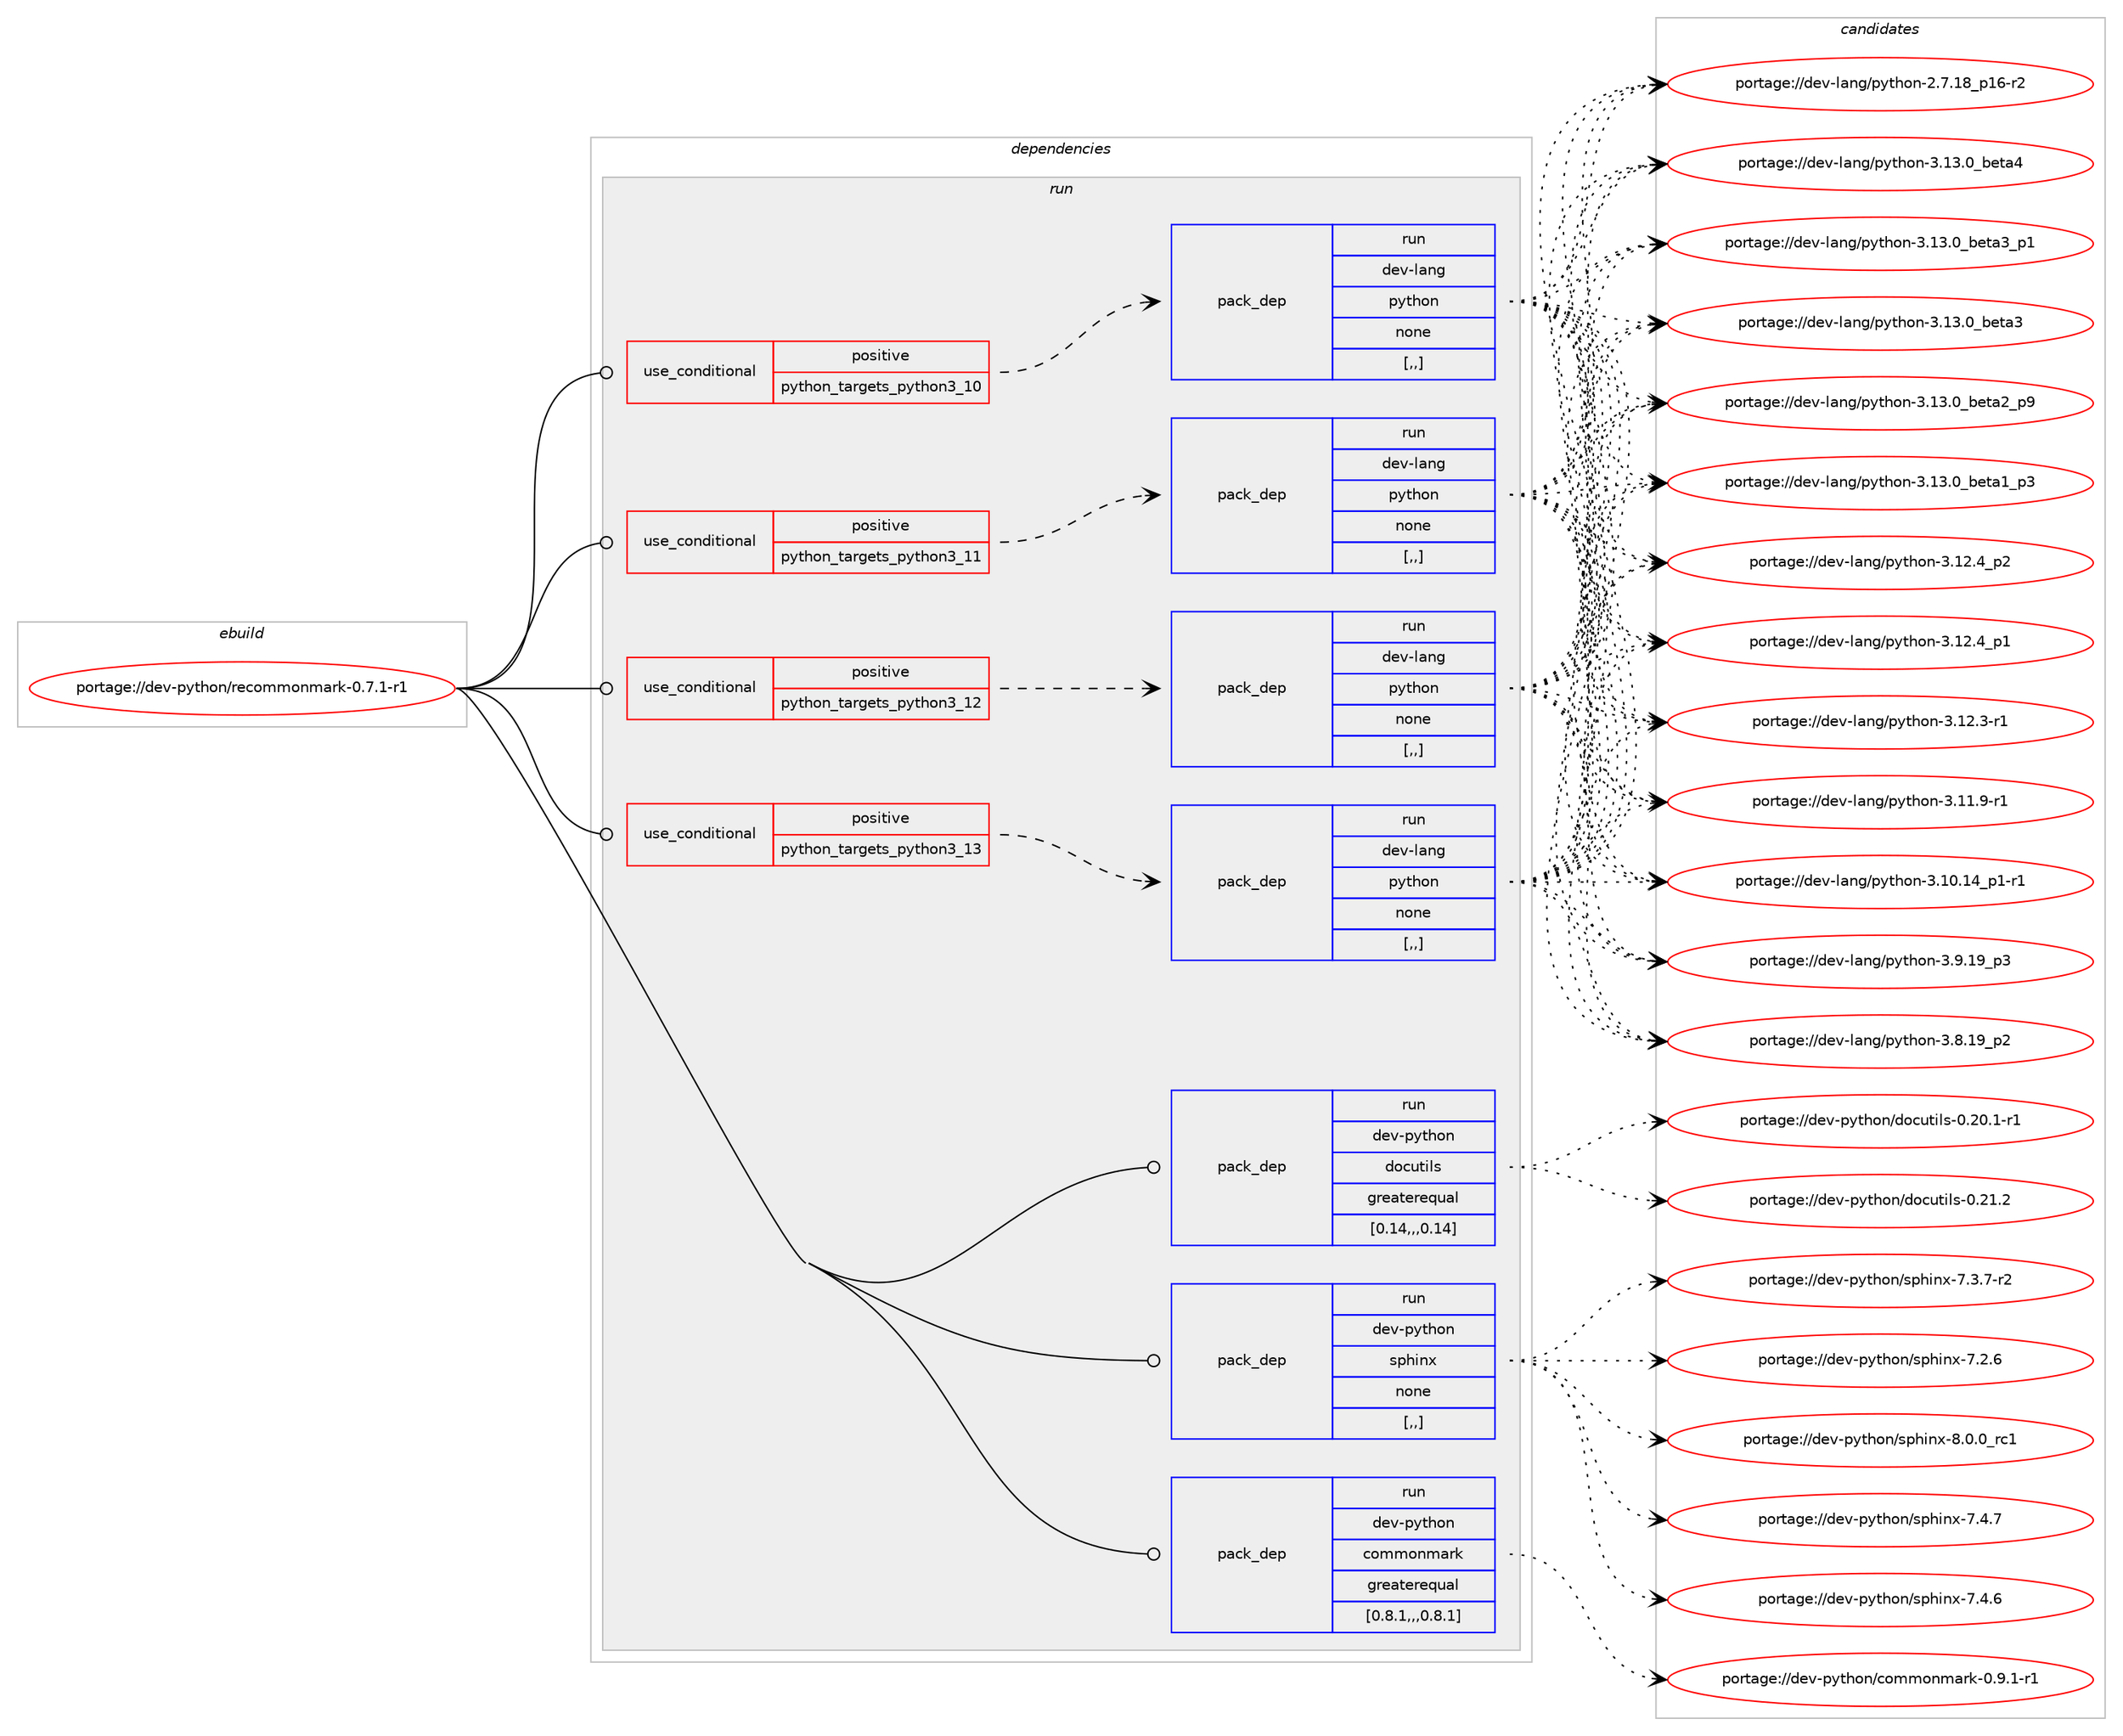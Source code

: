 digraph prolog {

# *************
# Graph options
# *************

newrank=true;
concentrate=true;
compound=true;
graph [rankdir=LR,fontname=Helvetica,fontsize=10,ranksep=1.5];#, ranksep=2.5, nodesep=0.2];
edge  [arrowhead=vee];
node  [fontname=Helvetica,fontsize=10];

# **********
# The ebuild
# **********

subgraph cluster_leftcol {
color=gray;
label=<<i>ebuild</i>>;
id [label="portage://dev-python/recommonmark-0.7.1-r1", color=red, width=4, href="../dev-python/recommonmark-0.7.1-r1.svg"];
}

# ****************
# The dependencies
# ****************

subgraph cluster_midcol {
color=gray;
label=<<i>dependencies</i>>;
subgraph cluster_compile {
fillcolor="#eeeeee";
style=filled;
label=<<i>compile</i>>;
}
subgraph cluster_compileandrun {
fillcolor="#eeeeee";
style=filled;
label=<<i>compile and run</i>>;
}
subgraph cluster_run {
fillcolor="#eeeeee";
style=filled;
label=<<i>run</i>>;
subgraph cond38934 {
dependency161845 [label=<<TABLE BORDER="0" CELLBORDER="1" CELLSPACING="0" CELLPADDING="4"><TR><TD ROWSPAN="3" CELLPADDING="10">use_conditional</TD></TR><TR><TD>positive</TD></TR><TR><TD>python_targets_python3_10</TD></TR></TABLE>>, shape=none, color=red];
subgraph pack121639 {
dependency161846 [label=<<TABLE BORDER="0" CELLBORDER="1" CELLSPACING="0" CELLPADDING="4" WIDTH="220"><TR><TD ROWSPAN="6" CELLPADDING="30">pack_dep</TD></TR><TR><TD WIDTH="110">run</TD></TR><TR><TD>dev-lang</TD></TR><TR><TD>python</TD></TR><TR><TD>none</TD></TR><TR><TD>[,,]</TD></TR></TABLE>>, shape=none, color=blue];
}
dependency161845:e -> dependency161846:w [weight=20,style="dashed",arrowhead="vee"];
}
id:e -> dependency161845:w [weight=20,style="solid",arrowhead="odot"];
subgraph cond38935 {
dependency161847 [label=<<TABLE BORDER="0" CELLBORDER="1" CELLSPACING="0" CELLPADDING="4"><TR><TD ROWSPAN="3" CELLPADDING="10">use_conditional</TD></TR><TR><TD>positive</TD></TR><TR><TD>python_targets_python3_11</TD></TR></TABLE>>, shape=none, color=red];
subgraph pack121640 {
dependency161848 [label=<<TABLE BORDER="0" CELLBORDER="1" CELLSPACING="0" CELLPADDING="4" WIDTH="220"><TR><TD ROWSPAN="6" CELLPADDING="30">pack_dep</TD></TR><TR><TD WIDTH="110">run</TD></TR><TR><TD>dev-lang</TD></TR><TR><TD>python</TD></TR><TR><TD>none</TD></TR><TR><TD>[,,]</TD></TR></TABLE>>, shape=none, color=blue];
}
dependency161847:e -> dependency161848:w [weight=20,style="dashed",arrowhead="vee"];
}
id:e -> dependency161847:w [weight=20,style="solid",arrowhead="odot"];
subgraph cond38936 {
dependency161849 [label=<<TABLE BORDER="0" CELLBORDER="1" CELLSPACING="0" CELLPADDING="4"><TR><TD ROWSPAN="3" CELLPADDING="10">use_conditional</TD></TR><TR><TD>positive</TD></TR><TR><TD>python_targets_python3_12</TD></TR></TABLE>>, shape=none, color=red];
subgraph pack121641 {
dependency161850 [label=<<TABLE BORDER="0" CELLBORDER="1" CELLSPACING="0" CELLPADDING="4" WIDTH="220"><TR><TD ROWSPAN="6" CELLPADDING="30">pack_dep</TD></TR><TR><TD WIDTH="110">run</TD></TR><TR><TD>dev-lang</TD></TR><TR><TD>python</TD></TR><TR><TD>none</TD></TR><TR><TD>[,,]</TD></TR></TABLE>>, shape=none, color=blue];
}
dependency161849:e -> dependency161850:w [weight=20,style="dashed",arrowhead="vee"];
}
id:e -> dependency161849:w [weight=20,style="solid",arrowhead="odot"];
subgraph cond38937 {
dependency161851 [label=<<TABLE BORDER="0" CELLBORDER="1" CELLSPACING="0" CELLPADDING="4"><TR><TD ROWSPAN="3" CELLPADDING="10">use_conditional</TD></TR><TR><TD>positive</TD></TR><TR><TD>python_targets_python3_13</TD></TR></TABLE>>, shape=none, color=red];
subgraph pack121642 {
dependency161852 [label=<<TABLE BORDER="0" CELLBORDER="1" CELLSPACING="0" CELLPADDING="4" WIDTH="220"><TR><TD ROWSPAN="6" CELLPADDING="30">pack_dep</TD></TR><TR><TD WIDTH="110">run</TD></TR><TR><TD>dev-lang</TD></TR><TR><TD>python</TD></TR><TR><TD>none</TD></TR><TR><TD>[,,]</TD></TR></TABLE>>, shape=none, color=blue];
}
dependency161851:e -> dependency161852:w [weight=20,style="dashed",arrowhead="vee"];
}
id:e -> dependency161851:w [weight=20,style="solid",arrowhead="odot"];
subgraph pack121643 {
dependency161853 [label=<<TABLE BORDER="0" CELLBORDER="1" CELLSPACING="0" CELLPADDING="4" WIDTH="220"><TR><TD ROWSPAN="6" CELLPADDING="30">pack_dep</TD></TR><TR><TD WIDTH="110">run</TD></TR><TR><TD>dev-python</TD></TR><TR><TD>commonmark</TD></TR><TR><TD>greaterequal</TD></TR><TR><TD>[0.8.1,,,0.8.1]</TD></TR></TABLE>>, shape=none, color=blue];
}
id:e -> dependency161853:w [weight=20,style="solid",arrowhead="odot"];
subgraph pack121644 {
dependency161854 [label=<<TABLE BORDER="0" CELLBORDER="1" CELLSPACING="0" CELLPADDING="4" WIDTH="220"><TR><TD ROWSPAN="6" CELLPADDING="30">pack_dep</TD></TR><TR><TD WIDTH="110">run</TD></TR><TR><TD>dev-python</TD></TR><TR><TD>docutils</TD></TR><TR><TD>greaterequal</TD></TR><TR><TD>[0.14,,,0.14]</TD></TR></TABLE>>, shape=none, color=blue];
}
id:e -> dependency161854:w [weight=20,style="solid",arrowhead="odot"];
subgraph pack121645 {
dependency161855 [label=<<TABLE BORDER="0" CELLBORDER="1" CELLSPACING="0" CELLPADDING="4" WIDTH="220"><TR><TD ROWSPAN="6" CELLPADDING="30">pack_dep</TD></TR><TR><TD WIDTH="110">run</TD></TR><TR><TD>dev-python</TD></TR><TR><TD>sphinx</TD></TR><TR><TD>none</TD></TR><TR><TD>[,,]</TD></TR></TABLE>>, shape=none, color=blue];
}
id:e -> dependency161855:w [weight=20,style="solid",arrowhead="odot"];
}
}

# **************
# The candidates
# **************

subgraph cluster_choices {
rank=same;
color=gray;
label=<<i>candidates</i>>;

subgraph choice121639 {
color=black;
nodesep=1;
choice1001011184510897110103471121211161041111104551464951464895981011169752 [label="portage://dev-lang/python-3.13.0_beta4", color=red, width=4,href="../dev-lang/python-3.13.0_beta4.svg"];
choice10010111845108971101034711212111610411111045514649514648959810111697519511249 [label="portage://dev-lang/python-3.13.0_beta3_p1", color=red, width=4,href="../dev-lang/python-3.13.0_beta3_p1.svg"];
choice1001011184510897110103471121211161041111104551464951464895981011169751 [label="portage://dev-lang/python-3.13.0_beta3", color=red, width=4,href="../dev-lang/python-3.13.0_beta3.svg"];
choice10010111845108971101034711212111610411111045514649514648959810111697509511257 [label="portage://dev-lang/python-3.13.0_beta2_p9", color=red, width=4,href="../dev-lang/python-3.13.0_beta2_p9.svg"];
choice10010111845108971101034711212111610411111045514649514648959810111697499511251 [label="portage://dev-lang/python-3.13.0_beta1_p3", color=red, width=4,href="../dev-lang/python-3.13.0_beta1_p3.svg"];
choice100101118451089711010347112121116104111110455146495046529511250 [label="portage://dev-lang/python-3.12.4_p2", color=red, width=4,href="../dev-lang/python-3.12.4_p2.svg"];
choice100101118451089711010347112121116104111110455146495046529511249 [label="portage://dev-lang/python-3.12.4_p1", color=red, width=4,href="../dev-lang/python-3.12.4_p1.svg"];
choice100101118451089711010347112121116104111110455146495046514511449 [label="portage://dev-lang/python-3.12.3-r1", color=red, width=4,href="../dev-lang/python-3.12.3-r1.svg"];
choice100101118451089711010347112121116104111110455146494946574511449 [label="portage://dev-lang/python-3.11.9-r1", color=red, width=4,href="../dev-lang/python-3.11.9-r1.svg"];
choice100101118451089711010347112121116104111110455146494846495295112494511449 [label="portage://dev-lang/python-3.10.14_p1-r1", color=red, width=4,href="../dev-lang/python-3.10.14_p1-r1.svg"];
choice100101118451089711010347112121116104111110455146574649579511251 [label="portage://dev-lang/python-3.9.19_p3", color=red, width=4,href="../dev-lang/python-3.9.19_p3.svg"];
choice100101118451089711010347112121116104111110455146564649579511250 [label="portage://dev-lang/python-3.8.19_p2", color=red, width=4,href="../dev-lang/python-3.8.19_p2.svg"];
choice100101118451089711010347112121116104111110455046554649569511249544511450 [label="portage://dev-lang/python-2.7.18_p16-r2", color=red, width=4,href="../dev-lang/python-2.7.18_p16-r2.svg"];
dependency161846:e -> choice1001011184510897110103471121211161041111104551464951464895981011169752:w [style=dotted,weight="100"];
dependency161846:e -> choice10010111845108971101034711212111610411111045514649514648959810111697519511249:w [style=dotted,weight="100"];
dependency161846:e -> choice1001011184510897110103471121211161041111104551464951464895981011169751:w [style=dotted,weight="100"];
dependency161846:e -> choice10010111845108971101034711212111610411111045514649514648959810111697509511257:w [style=dotted,weight="100"];
dependency161846:e -> choice10010111845108971101034711212111610411111045514649514648959810111697499511251:w [style=dotted,weight="100"];
dependency161846:e -> choice100101118451089711010347112121116104111110455146495046529511250:w [style=dotted,weight="100"];
dependency161846:e -> choice100101118451089711010347112121116104111110455146495046529511249:w [style=dotted,weight="100"];
dependency161846:e -> choice100101118451089711010347112121116104111110455146495046514511449:w [style=dotted,weight="100"];
dependency161846:e -> choice100101118451089711010347112121116104111110455146494946574511449:w [style=dotted,weight="100"];
dependency161846:e -> choice100101118451089711010347112121116104111110455146494846495295112494511449:w [style=dotted,weight="100"];
dependency161846:e -> choice100101118451089711010347112121116104111110455146574649579511251:w [style=dotted,weight="100"];
dependency161846:e -> choice100101118451089711010347112121116104111110455146564649579511250:w [style=dotted,weight="100"];
dependency161846:e -> choice100101118451089711010347112121116104111110455046554649569511249544511450:w [style=dotted,weight="100"];
}
subgraph choice121640 {
color=black;
nodesep=1;
choice1001011184510897110103471121211161041111104551464951464895981011169752 [label="portage://dev-lang/python-3.13.0_beta4", color=red, width=4,href="../dev-lang/python-3.13.0_beta4.svg"];
choice10010111845108971101034711212111610411111045514649514648959810111697519511249 [label="portage://dev-lang/python-3.13.0_beta3_p1", color=red, width=4,href="../dev-lang/python-3.13.0_beta3_p1.svg"];
choice1001011184510897110103471121211161041111104551464951464895981011169751 [label="portage://dev-lang/python-3.13.0_beta3", color=red, width=4,href="../dev-lang/python-3.13.0_beta3.svg"];
choice10010111845108971101034711212111610411111045514649514648959810111697509511257 [label="portage://dev-lang/python-3.13.0_beta2_p9", color=red, width=4,href="../dev-lang/python-3.13.0_beta2_p9.svg"];
choice10010111845108971101034711212111610411111045514649514648959810111697499511251 [label="portage://dev-lang/python-3.13.0_beta1_p3", color=red, width=4,href="../dev-lang/python-3.13.0_beta1_p3.svg"];
choice100101118451089711010347112121116104111110455146495046529511250 [label="portage://dev-lang/python-3.12.4_p2", color=red, width=4,href="../dev-lang/python-3.12.4_p2.svg"];
choice100101118451089711010347112121116104111110455146495046529511249 [label="portage://dev-lang/python-3.12.4_p1", color=red, width=4,href="../dev-lang/python-3.12.4_p1.svg"];
choice100101118451089711010347112121116104111110455146495046514511449 [label="portage://dev-lang/python-3.12.3-r1", color=red, width=4,href="../dev-lang/python-3.12.3-r1.svg"];
choice100101118451089711010347112121116104111110455146494946574511449 [label="portage://dev-lang/python-3.11.9-r1", color=red, width=4,href="../dev-lang/python-3.11.9-r1.svg"];
choice100101118451089711010347112121116104111110455146494846495295112494511449 [label="portage://dev-lang/python-3.10.14_p1-r1", color=red, width=4,href="../dev-lang/python-3.10.14_p1-r1.svg"];
choice100101118451089711010347112121116104111110455146574649579511251 [label="portage://dev-lang/python-3.9.19_p3", color=red, width=4,href="../dev-lang/python-3.9.19_p3.svg"];
choice100101118451089711010347112121116104111110455146564649579511250 [label="portage://dev-lang/python-3.8.19_p2", color=red, width=4,href="../dev-lang/python-3.8.19_p2.svg"];
choice100101118451089711010347112121116104111110455046554649569511249544511450 [label="portage://dev-lang/python-2.7.18_p16-r2", color=red, width=4,href="../dev-lang/python-2.7.18_p16-r2.svg"];
dependency161848:e -> choice1001011184510897110103471121211161041111104551464951464895981011169752:w [style=dotted,weight="100"];
dependency161848:e -> choice10010111845108971101034711212111610411111045514649514648959810111697519511249:w [style=dotted,weight="100"];
dependency161848:e -> choice1001011184510897110103471121211161041111104551464951464895981011169751:w [style=dotted,weight="100"];
dependency161848:e -> choice10010111845108971101034711212111610411111045514649514648959810111697509511257:w [style=dotted,weight="100"];
dependency161848:e -> choice10010111845108971101034711212111610411111045514649514648959810111697499511251:w [style=dotted,weight="100"];
dependency161848:e -> choice100101118451089711010347112121116104111110455146495046529511250:w [style=dotted,weight="100"];
dependency161848:e -> choice100101118451089711010347112121116104111110455146495046529511249:w [style=dotted,weight="100"];
dependency161848:e -> choice100101118451089711010347112121116104111110455146495046514511449:w [style=dotted,weight="100"];
dependency161848:e -> choice100101118451089711010347112121116104111110455146494946574511449:w [style=dotted,weight="100"];
dependency161848:e -> choice100101118451089711010347112121116104111110455146494846495295112494511449:w [style=dotted,weight="100"];
dependency161848:e -> choice100101118451089711010347112121116104111110455146574649579511251:w [style=dotted,weight="100"];
dependency161848:e -> choice100101118451089711010347112121116104111110455146564649579511250:w [style=dotted,weight="100"];
dependency161848:e -> choice100101118451089711010347112121116104111110455046554649569511249544511450:w [style=dotted,weight="100"];
}
subgraph choice121641 {
color=black;
nodesep=1;
choice1001011184510897110103471121211161041111104551464951464895981011169752 [label="portage://dev-lang/python-3.13.0_beta4", color=red, width=4,href="../dev-lang/python-3.13.0_beta4.svg"];
choice10010111845108971101034711212111610411111045514649514648959810111697519511249 [label="portage://dev-lang/python-3.13.0_beta3_p1", color=red, width=4,href="../dev-lang/python-3.13.0_beta3_p1.svg"];
choice1001011184510897110103471121211161041111104551464951464895981011169751 [label="portage://dev-lang/python-3.13.0_beta3", color=red, width=4,href="../dev-lang/python-3.13.0_beta3.svg"];
choice10010111845108971101034711212111610411111045514649514648959810111697509511257 [label="portage://dev-lang/python-3.13.0_beta2_p9", color=red, width=4,href="../dev-lang/python-3.13.0_beta2_p9.svg"];
choice10010111845108971101034711212111610411111045514649514648959810111697499511251 [label="portage://dev-lang/python-3.13.0_beta1_p3", color=red, width=4,href="../dev-lang/python-3.13.0_beta1_p3.svg"];
choice100101118451089711010347112121116104111110455146495046529511250 [label="portage://dev-lang/python-3.12.4_p2", color=red, width=4,href="../dev-lang/python-3.12.4_p2.svg"];
choice100101118451089711010347112121116104111110455146495046529511249 [label="portage://dev-lang/python-3.12.4_p1", color=red, width=4,href="../dev-lang/python-3.12.4_p1.svg"];
choice100101118451089711010347112121116104111110455146495046514511449 [label="portage://dev-lang/python-3.12.3-r1", color=red, width=4,href="../dev-lang/python-3.12.3-r1.svg"];
choice100101118451089711010347112121116104111110455146494946574511449 [label="portage://dev-lang/python-3.11.9-r1", color=red, width=4,href="../dev-lang/python-3.11.9-r1.svg"];
choice100101118451089711010347112121116104111110455146494846495295112494511449 [label="portage://dev-lang/python-3.10.14_p1-r1", color=red, width=4,href="../dev-lang/python-3.10.14_p1-r1.svg"];
choice100101118451089711010347112121116104111110455146574649579511251 [label="portage://dev-lang/python-3.9.19_p3", color=red, width=4,href="../dev-lang/python-3.9.19_p3.svg"];
choice100101118451089711010347112121116104111110455146564649579511250 [label="portage://dev-lang/python-3.8.19_p2", color=red, width=4,href="../dev-lang/python-3.8.19_p2.svg"];
choice100101118451089711010347112121116104111110455046554649569511249544511450 [label="portage://dev-lang/python-2.7.18_p16-r2", color=red, width=4,href="../dev-lang/python-2.7.18_p16-r2.svg"];
dependency161850:e -> choice1001011184510897110103471121211161041111104551464951464895981011169752:w [style=dotted,weight="100"];
dependency161850:e -> choice10010111845108971101034711212111610411111045514649514648959810111697519511249:w [style=dotted,weight="100"];
dependency161850:e -> choice1001011184510897110103471121211161041111104551464951464895981011169751:w [style=dotted,weight="100"];
dependency161850:e -> choice10010111845108971101034711212111610411111045514649514648959810111697509511257:w [style=dotted,weight="100"];
dependency161850:e -> choice10010111845108971101034711212111610411111045514649514648959810111697499511251:w [style=dotted,weight="100"];
dependency161850:e -> choice100101118451089711010347112121116104111110455146495046529511250:w [style=dotted,weight="100"];
dependency161850:e -> choice100101118451089711010347112121116104111110455146495046529511249:w [style=dotted,weight="100"];
dependency161850:e -> choice100101118451089711010347112121116104111110455146495046514511449:w [style=dotted,weight="100"];
dependency161850:e -> choice100101118451089711010347112121116104111110455146494946574511449:w [style=dotted,weight="100"];
dependency161850:e -> choice100101118451089711010347112121116104111110455146494846495295112494511449:w [style=dotted,weight="100"];
dependency161850:e -> choice100101118451089711010347112121116104111110455146574649579511251:w [style=dotted,weight="100"];
dependency161850:e -> choice100101118451089711010347112121116104111110455146564649579511250:w [style=dotted,weight="100"];
dependency161850:e -> choice100101118451089711010347112121116104111110455046554649569511249544511450:w [style=dotted,weight="100"];
}
subgraph choice121642 {
color=black;
nodesep=1;
choice1001011184510897110103471121211161041111104551464951464895981011169752 [label="portage://dev-lang/python-3.13.0_beta4", color=red, width=4,href="../dev-lang/python-3.13.0_beta4.svg"];
choice10010111845108971101034711212111610411111045514649514648959810111697519511249 [label="portage://dev-lang/python-3.13.0_beta3_p1", color=red, width=4,href="../dev-lang/python-3.13.0_beta3_p1.svg"];
choice1001011184510897110103471121211161041111104551464951464895981011169751 [label="portage://dev-lang/python-3.13.0_beta3", color=red, width=4,href="../dev-lang/python-3.13.0_beta3.svg"];
choice10010111845108971101034711212111610411111045514649514648959810111697509511257 [label="portage://dev-lang/python-3.13.0_beta2_p9", color=red, width=4,href="../dev-lang/python-3.13.0_beta2_p9.svg"];
choice10010111845108971101034711212111610411111045514649514648959810111697499511251 [label="portage://dev-lang/python-3.13.0_beta1_p3", color=red, width=4,href="../dev-lang/python-3.13.0_beta1_p3.svg"];
choice100101118451089711010347112121116104111110455146495046529511250 [label="portage://dev-lang/python-3.12.4_p2", color=red, width=4,href="../dev-lang/python-3.12.4_p2.svg"];
choice100101118451089711010347112121116104111110455146495046529511249 [label="portage://dev-lang/python-3.12.4_p1", color=red, width=4,href="../dev-lang/python-3.12.4_p1.svg"];
choice100101118451089711010347112121116104111110455146495046514511449 [label="portage://dev-lang/python-3.12.3-r1", color=red, width=4,href="../dev-lang/python-3.12.3-r1.svg"];
choice100101118451089711010347112121116104111110455146494946574511449 [label="portage://dev-lang/python-3.11.9-r1", color=red, width=4,href="../dev-lang/python-3.11.9-r1.svg"];
choice100101118451089711010347112121116104111110455146494846495295112494511449 [label="portage://dev-lang/python-3.10.14_p1-r1", color=red, width=4,href="../dev-lang/python-3.10.14_p1-r1.svg"];
choice100101118451089711010347112121116104111110455146574649579511251 [label="portage://dev-lang/python-3.9.19_p3", color=red, width=4,href="../dev-lang/python-3.9.19_p3.svg"];
choice100101118451089711010347112121116104111110455146564649579511250 [label="portage://dev-lang/python-3.8.19_p2", color=red, width=4,href="../dev-lang/python-3.8.19_p2.svg"];
choice100101118451089711010347112121116104111110455046554649569511249544511450 [label="portage://dev-lang/python-2.7.18_p16-r2", color=red, width=4,href="../dev-lang/python-2.7.18_p16-r2.svg"];
dependency161852:e -> choice1001011184510897110103471121211161041111104551464951464895981011169752:w [style=dotted,weight="100"];
dependency161852:e -> choice10010111845108971101034711212111610411111045514649514648959810111697519511249:w [style=dotted,weight="100"];
dependency161852:e -> choice1001011184510897110103471121211161041111104551464951464895981011169751:w [style=dotted,weight="100"];
dependency161852:e -> choice10010111845108971101034711212111610411111045514649514648959810111697509511257:w [style=dotted,weight="100"];
dependency161852:e -> choice10010111845108971101034711212111610411111045514649514648959810111697499511251:w [style=dotted,weight="100"];
dependency161852:e -> choice100101118451089711010347112121116104111110455146495046529511250:w [style=dotted,weight="100"];
dependency161852:e -> choice100101118451089711010347112121116104111110455146495046529511249:w [style=dotted,weight="100"];
dependency161852:e -> choice100101118451089711010347112121116104111110455146495046514511449:w [style=dotted,weight="100"];
dependency161852:e -> choice100101118451089711010347112121116104111110455146494946574511449:w [style=dotted,weight="100"];
dependency161852:e -> choice100101118451089711010347112121116104111110455146494846495295112494511449:w [style=dotted,weight="100"];
dependency161852:e -> choice100101118451089711010347112121116104111110455146574649579511251:w [style=dotted,weight="100"];
dependency161852:e -> choice100101118451089711010347112121116104111110455146564649579511250:w [style=dotted,weight="100"];
dependency161852:e -> choice100101118451089711010347112121116104111110455046554649569511249544511450:w [style=dotted,weight="100"];
}
subgraph choice121643 {
color=black;
nodesep=1;
choice100101118451121211161041111104799111109109111110109971141074548465746494511449 [label="portage://dev-python/commonmark-0.9.1-r1", color=red, width=4,href="../dev-python/commonmark-0.9.1-r1.svg"];
dependency161853:e -> choice100101118451121211161041111104799111109109111110109971141074548465746494511449:w [style=dotted,weight="100"];
}
subgraph choice121644 {
color=black;
nodesep=1;
choice10010111845112121116104111110471001119911711610510811545484650494650 [label="portage://dev-python/docutils-0.21.2", color=red, width=4,href="../dev-python/docutils-0.21.2.svg"];
choice100101118451121211161041111104710011199117116105108115454846504846494511449 [label="portage://dev-python/docutils-0.20.1-r1", color=red, width=4,href="../dev-python/docutils-0.20.1-r1.svg"];
dependency161854:e -> choice10010111845112121116104111110471001119911711610510811545484650494650:w [style=dotted,weight="100"];
dependency161854:e -> choice100101118451121211161041111104710011199117116105108115454846504846494511449:w [style=dotted,weight="100"];
}
subgraph choice121645 {
color=black;
nodesep=1;
choice1001011184511212111610411111047115112104105110120455646484648951149949 [label="portage://dev-python/sphinx-8.0.0_rc1", color=red, width=4,href="../dev-python/sphinx-8.0.0_rc1.svg"];
choice1001011184511212111610411111047115112104105110120455546524655 [label="portage://dev-python/sphinx-7.4.7", color=red, width=4,href="../dev-python/sphinx-7.4.7.svg"];
choice1001011184511212111610411111047115112104105110120455546524654 [label="portage://dev-python/sphinx-7.4.6", color=red, width=4,href="../dev-python/sphinx-7.4.6.svg"];
choice10010111845112121116104111110471151121041051101204555465146554511450 [label="portage://dev-python/sphinx-7.3.7-r2", color=red, width=4,href="../dev-python/sphinx-7.3.7-r2.svg"];
choice1001011184511212111610411111047115112104105110120455546504654 [label="portage://dev-python/sphinx-7.2.6", color=red, width=4,href="../dev-python/sphinx-7.2.6.svg"];
dependency161855:e -> choice1001011184511212111610411111047115112104105110120455646484648951149949:w [style=dotted,weight="100"];
dependency161855:e -> choice1001011184511212111610411111047115112104105110120455546524655:w [style=dotted,weight="100"];
dependency161855:e -> choice1001011184511212111610411111047115112104105110120455546524654:w [style=dotted,weight="100"];
dependency161855:e -> choice10010111845112121116104111110471151121041051101204555465146554511450:w [style=dotted,weight="100"];
dependency161855:e -> choice1001011184511212111610411111047115112104105110120455546504654:w [style=dotted,weight="100"];
}
}

}
